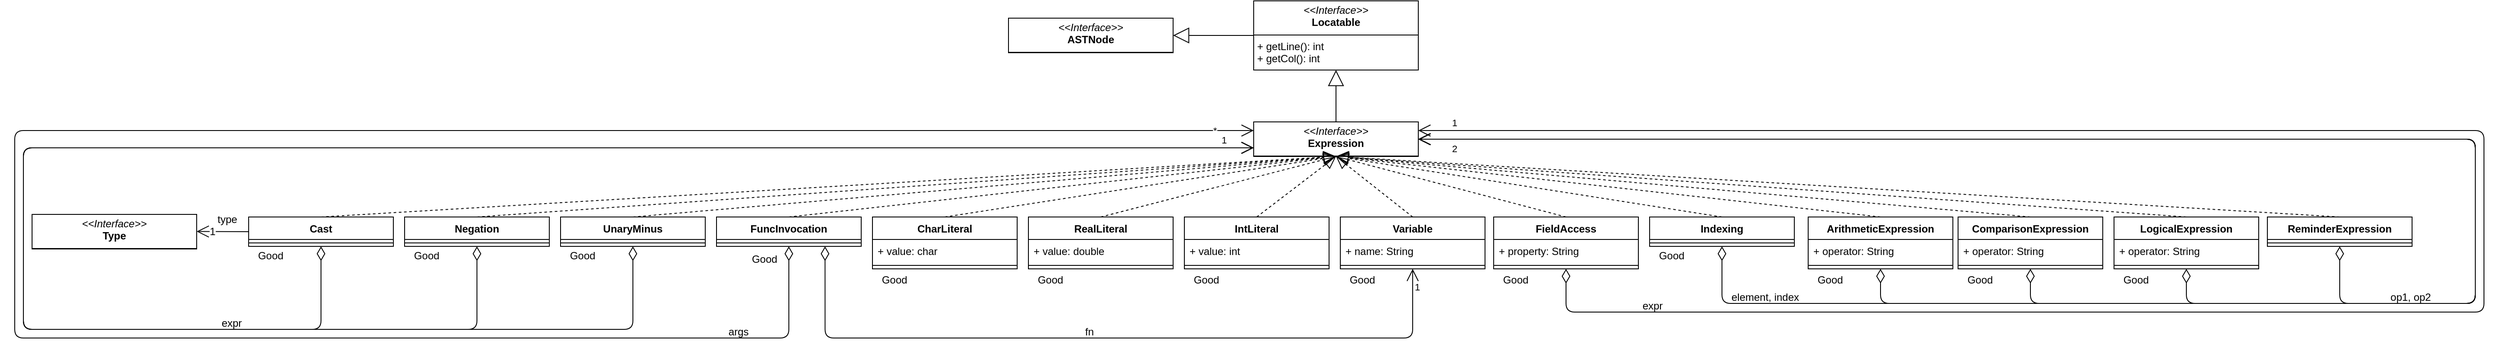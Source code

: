 <mxfile version="26.0.16">
  <diagram id="vZv2f6N4h2fVlUgS8-mH" name="Page-1">
    <mxGraphModel dx="3541" dy="2055" grid="1" gridSize="10" guides="1" tooltips="1" connect="1" arrows="1" fold="1" page="1" pageScale="1" pageWidth="827" pageHeight="1169" math="0" shadow="0">
      <root>
        <mxCell id="0" />
        <mxCell id="1" parent="0" />
        <mxCell id="reWRQmKxyJkvaZW5Zuav-1" value="IntLiteral" style="swimlane;fontStyle=1;align=center;verticalAlign=top;childLayout=stackLayout;horizontal=1;startSize=26;horizontalStack=0;resizeParent=1;resizeParentMax=0;resizeLast=0;collapsible=1;marginBottom=0;" parent="1" vertex="1">
          <mxGeometry x="140" y="170" width="167" height="60" as="geometry" />
        </mxCell>
        <mxCell id="reWRQmKxyJkvaZW5Zuav-2" value="+ value: int" style="text;strokeColor=none;fillColor=none;align=left;verticalAlign=top;spacingLeft=4;spacingRight=4;overflow=hidden;rotatable=0;points=[[0,0.5],[1,0.5]];portConstraint=eastwest;" parent="reWRQmKxyJkvaZW5Zuav-1" vertex="1">
          <mxGeometry y="26" width="167" height="26" as="geometry" />
        </mxCell>
        <mxCell id="reWRQmKxyJkvaZW5Zuav-3" value="" style="line;strokeWidth=1;fillColor=none;align=left;verticalAlign=middle;spacingTop=-1;spacingLeft=3;spacingRight=3;rotatable=0;labelPosition=right;points=[];portConstraint=eastwest;" parent="reWRQmKxyJkvaZW5Zuav-1" vertex="1">
          <mxGeometry y="52" width="167" height="8" as="geometry" />
        </mxCell>
        <mxCell id="reWRQmKxyJkvaZW5Zuav-5" value="Variable" style="swimlane;fontStyle=1;align=center;verticalAlign=top;childLayout=stackLayout;horizontal=1;startSize=26;horizontalStack=0;resizeParent=1;resizeParentMax=0;resizeLast=0;collapsible=1;marginBottom=0;" parent="1" vertex="1">
          <mxGeometry x="320" y="170" width="167" height="60" as="geometry" />
        </mxCell>
        <mxCell id="reWRQmKxyJkvaZW5Zuav-6" value="+ name: String" style="text;strokeColor=none;fillColor=none;align=left;verticalAlign=top;spacingLeft=4;spacingRight=4;overflow=hidden;rotatable=0;points=[[0,0.5],[1,0.5]];portConstraint=eastwest;" parent="reWRQmKxyJkvaZW5Zuav-5" vertex="1">
          <mxGeometry y="26" width="167" height="26" as="geometry" />
        </mxCell>
        <mxCell id="reWRQmKxyJkvaZW5Zuav-7" value="" style="line;strokeWidth=1;fillColor=none;align=left;verticalAlign=middle;spacingTop=-1;spacingLeft=3;spacingRight=3;rotatable=0;labelPosition=right;points=[];portConstraint=eastwest;" parent="reWRQmKxyJkvaZW5Zuav-5" vertex="1">
          <mxGeometry y="52" width="167" height="8" as="geometry" />
        </mxCell>
        <mxCell id="reWRQmKxyJkvaZW5Zuav-10" value="ArithmeticExpression" style="swimlane;fontStyle=1;align=center;verticalAlign=top;childLayout=stackLayout;horizontal=1;startSize=26;horizontalStack=0;resizeParent=1;resizeParentMax=0;resizeLast=0;collapsible=1;marginBottom=0;" parent="1" vertex="1">
          <mxGeometry x="860" y="170" width="167" height="60" as="geometry" />
        </mxCell>
        <mxCell id="reWRQmKxyJkvaZW5Zuav-11" value="+ operator: String" style="text;strokeColor=none;fillColor=none;align=left;verticalAlign=top;spacingLeft=4;spacingRight=4;overflow=hidden;rotatable=0;points=[[0,0.5],[1,0.5]];portConstraint=eastwest;" parent="reWRQmKxyJkvaZW5Zuav-10" vertex="1">
          <mxGeometry y="26" width="167" height="26" as="geometry" />
        </mxCell>
        <mxCell id="reWRQmKxyJkvaZW5Zuav-12" value="" style="line;strokeWidth=1;fillColor=none;align=left;verticalAlign=middle;spacingTop=-1;spacingLeft=3;spacingRight=3;rotatable=0;labelPosition=right;points=[];portConstraint=eastwest;" parent="reWRQmKxyJkvaZW5Zuav-10" vertex="1">
          <mxGeometry y="52" width="167" height="8" as="geometry" />
        </mxCell>
        <mxCell id="reWRQmKxyJkvaZW5Zuav-19" value="&lt;p style=&quot;margin:0px;margin-top:4px;text-align:center;&quot;&gt;&lt;i&gt;&amp;lt;&amp;lt;Interface&amp;gt;&amp;gt;&lt;/i&gt;&lt;br&gt;&lt;b&gt;Expression&lt;/b&gt;&lt;/p&gt;&lt;hr size=&quot;1&quot; style=&quot;border-style:solid;&quot;&gt;&lt;p style=&quot;margin:0px;margin-left:4px;&quot;&gt;&lt;br&gt;&lt;/p&gt;" style="verticalAlign=top;align=left;overflow=fill;html=1;whiteSpace=wrap;" parent="1" vertex="1">
          <mxGeometry x="220" y="60" width="190" height="40" as="geometry" />
        </mxCell>
        <mxCell id="reWRQmKxyJkvaZW5Zuav-21" value="" style="endArrow=block;dashed=1;endFill=0;endSize=12;html=1;entryX=0.5;entryY=1;entryDx=0;entryDy=0;exitX=0.5;exitY=0;exitDx=0;exitDy=0;" parent="1" source="reWRQmKxyJkvaZW5Zuav-1" target="reWRQmKxyJkvaZW5Zuav-19" edge="1">
          <mxGeometry width="160" relative="1" as="geometry">
            <mxPoint x="230" y="160" as="sourcePoint" />
            <mxPoint x="390" y="160" as="targetPoint" />
          </mxGeometry>
        </mxCell>
        <mxCell id="reWRQmKxyJkvaZW5Zuav-22" value="" style="endArrow=block;dashed=1;endFill=0;endSize=12;html=1;entryX=0.5;entryY=1;entryDx=0;entryDy=0;exitX=0.5;exitY=0;exitDx=0;exitDy=0;" parent="1" source="reWRQmKxyJkvaZW5Zuav-5" target="reWRQmKxyJkvaZW5Zuav-19" edge="1">
          <mxGeometry width="160" relative="1" as="geometry">
            <mxPoint x="274" y="290" as="sourcePoint" />
            <mxPoint x="385" y="110" as="targetPoint" />
          </mxGeometry>
        </mxCell>
        <mxCell id="reWRQmKxyJkvaZW5Zuav-23" value="" style="endArrow=block;dashed=1;endFill=0;endSize=12;html=1;entryX=0.5;entryY=1;entryDx=0;entryDy=0;exitX=0.5;exitY=0;exitDx=0;exitDy=0;" parent="1" source="reWRQmKxyJkvaZW5Zuav-10" target="reWRQmKxyJkvaZW5Zuav-19" edge="1">
          <mxGeometry width="160" relative="1" as="geometry">
            <mxPoint x="471" y="290" as="sourcePoint" />
            <mxPoint x="385" y="110" as="targetPoint" />
          </mxGeometry>
        </mxCell>
        <mxCell id="reWRQmKxyJkvaZW5Zuav-24" value="2" style="endArrow=open;html=1;endSize=12;startArrow=diamondThin;startSize=14;startFill=0;edgeStyle=orthogonalEdgeStyle;align=left;verticalAlign=bottom;exitX=0.5;exitY=1;exitDx=0;exitDy=0;entryX=1;entryY=0.5;entryDx=0;entryDy=0;" parent="1" source="reWRQmKxyJkvaZW5Zuav-10" target="reWRQmKxyJkvaZW5Zuav-19" edge="1">
          <mxGeometry x="0.966" y="20" relative="1" as="geometry">
            <mxPoint x="570" y="260" as="sourcePoint" />
            <mxPoint x="730" y="260" as="targetPoint" />
            <mxPoint as="offset" />
            <Array as="points">
              <mxPoint x="944" y="270" />
              <mxPoint x="1630" y="270" />
              <mxPoint x="1630" y="80" />
            </Array>
          </mxGeometry>
        </mxCell>
        <mxCell id="reWRQmKxyJkvaZW5Zuav-29" value="UnaryMinus" style="swimlane;fontStyle=1;align=center;verticalAlign=top;childLayout=stackLayout;horizontal=1;startSize=26;horizontalStack=0;resizeParent=1;resizeParentMax=0;resizeLast=0;collapsible=1;marginBottom=0;" parent="1" vertex="1">
          <mxGeometry x="-580" y="170" width="167" height="34" as="geometry" />
        </mxCell>
        <mxCell id="reWRQmKxyJkvaZW5Zuav-31" value="" style="line;strokeWidth=1;fillColor=none;align=left;verticalAlign=middle;spacingTop=-1;spacingLeft=3;spacingRight=3;rotatable=0;labelPosition=right;points=[];portConstraint=eastwest;" parent="reWRQmKxyJkvaZW5Zuav-29" vertex="1">
          <mxGeometry y="26" width="167" height="8" as="geometry" />
        </mxCell>
        <mxCell id="reWRQmKxyJkvaZW5Zuav-32" value="" style="endArrow=block;dashed=1;endFill=0;endSize=12;html=1;entryX=0.5;entryY=1;entryDx=0;entryDy=0;exitX=0.5;exitY=0;exitDx=0;exitDy=0;" parent="1" source="reWRQmKxyJkvaZW5Zuav-29" target="reWRQmKxyJkvaZW5Zuav-19" edge="1">
          <mxGeometry width="160" relative="1" as="geometry">
            <mxPoint x="234" y="180" as="sourcePoint" />
            <mxPoint x="414" y="110" as="targetPoint" />
          </mxGeometry>
        </mxCell>
        <mxCell id="reWRQmKxyJkvaZW5Zuav-33" value="1" style="endArrow=open;html=1;endSize=12;startArrow=diamondThin;startSize=14;startFill=0;edgeStyle=orthogonalEdgeStyle;align=left;verticalAlign=bottom;exitX=0.5;exitY=1;exitDx=0;exitDy=0;entryX=0;entryY=0.75;entryDx=0;entryDy=0;" parent="1" source="reWRQmKxyJkvaZW5Zuav-29" target="reWRQmKxyJkvaZW5Zuav-19" edge="1">
          <mxGeometry x="0.968" relative="1" as="geometry">
            <mxPoint x="41" y="230" as="sourcePoint" />
            <mxPoint x="200" y="80" as="targetPoint" />
            <mxPoint as="offset" />
            <Array as="points">
              <mxPoint x="-497" y="300" />
              <mxPoint x="-1200" y="300" />
              <mxPoint x="-1200" y="90" />
            </Array>
          </mxGeometry>
        </mxCell>
        <mxCell id="reWRQmKxyJkvaZW5Zuav-34" value="&lt;p style=&quot;margin:0px;margin-top:4px;text-align:center;&quot;&gt;&lt;i&gt;&amp;lt;&amp;lt;Interface&amp;gt;&amp;gt;&lt;/i&gt;&lt;br&gt;&lt;b&gt;ASTNode&lt;/b&gt;&lt;/p&gt;&lt;hr size=&quot;1&quot; style=&quot;border-style:solid;&quot;&gt;&lt;p style=&quot;margin:0px;margin-left:4px;&quot;&gt;&lt;br&gt;&lt;/p&gt;" style="verticalAlign=top;align=left;overflow=fill;html=1;whiteSpace=wrap;" parent="1" vertex="1">
          <mxGeometry x="-63" y="-60" width="190" height="40" as="geometry" />
        </mxCell>
        <mxCell id="reWRQmKxyJkvaZW5Zuav-36" value="" style="endArrow=block;endSize=16;endFill=0;html=1;entryX=1;entryY=0.5;entryDx=0;entryDy=0;exitX=0;exitY=0.5;exitDx=0;exitDy=0;" parent="1" source="reWRQmKxyJkvaZW5Zuav-40" target="reWRQmKxyJkvaZW5Zuav-34" edge="1">
          <mxGeometry width="160" relative="1" as="geometry">
            <mxPoint x="460" y="-40.34" as="sourcePoint" />
            <mxPoint x="620" y="-40.34" as="targetPoint" />
          </mxGeometry>
        </mxCell>
        <mxCell id="reWRQmKxyJkvaZW5Zuav-40" value="&lt;p style=&quot;margin:0px;margin-top:4px;text-align:center;&quot;&gt;&lt;i&gt;&amp;lt;&amp;lt;Interface&amp;gt;&amp;gt;&lt;/i&gt;&lt;br&gt;&lt;b&gt;Locatable&lt;/b&gt;&lt;/p&gt;&lt;div&gt;&lt;hr size=&quot;1&quot; style=&quot;border-style:solid;&quot;&gt;&lt;p style=&quot;margin:0px;margin-left:4px;&quot;&gt;+ getLine(): int&lt;/p&gt;&lt;p style=&quot;margin:0px;margin-left:4px;&quot;&gt;+ getCol(): int&lt;/p&gt;&lt;/div&gt;" style="verticalAlign=top;align=left;overflow=fill;html=1;whiteSpace=wrap;" parent="1" vertex="1">
          <mxGeometry x="220" y="-80" width="190" height="80" as="geometry" />
        </mxCell>
        <mxCell id="-1NXa6blrXkoFp0iWsaB-1" value="RealLiteral" style="swimlane;fontStyle=1;align=center;verticalAlign=top;childLayout=stackLayout;horizontal=1;startSize=26;horizontalStack=0;resizeParent=1;resizeParentMax=0;resizeLast=0;collapsible=1;marginBottom=0;" parent="1" vertex="1">
          <mxGeometry x="-40" y="170" width="167" height="60" as="geometry" />
        </mxCell>
        <mxCell id="-1NXa6blrXkoFp0iWsaB-2" value="+ value: double" style="text;strokeColor=none;fillColor=none;align=left;verticalAlign=top;spacingLeft=4;spacingRight=4;overflow=hidden;rotatable=0;points=[[0,0.5],[1,0.5]];portConstraint=eastwest;" parent="-1NXa6blrXkoFp0iWsaB-1" vertex="1">
          <mxGeometry y="26" width="167" height="26" as="geometry" />
        </mxCell>
        <mxCell id="-1NXa6blrXkoFp0iWsaB-3" value="" style="line;strokeWidth=1;fillColor=none;align=left;verticalAlign=middle;spacingTop=-1;spacingLeft=3;spacingRight=3;rotatable=0;labelPosition=right;points=[];portConstraint=eastwest;" parent="-1NXa6blrXkoFp0iWsaB-1" vertex="1">
          <mxGeometry y="52" width="167" height="8" as="geometry" />
        </mxCell>
        <mxCell id="-1NXa6blrXkoFp0iWsaB-4" value="FuncInvocation" style="swimlane;fontStyle=1;align=center;verticalAlign=top;childLayout=stackLayout;horizontal=1;startSize=26;horizontalStack=0;resizeParent=1;resizeParentMax=0;resizeLast=0;collapsible=1;marginBottom=0;" parent="1" vertex="1">
          <mxGeometry x="-400" y="170" width="167" height="34" as="geometry" />
        </mxCell>
        <mxCell id="-1NXa6blrXkoFp0iWsaB-6" value="" style="line;strokeWidth=1;fillColor=none;align=left;verticalAlign=middle;spacingTop=-1;spacingLeft=3;spacingRight=3;rotatable=0;labelPosition=right;points=[];portConstraint=eastwest;" parent="-1NXa6blrXkoFp0iWsaB-4" vertex="1">
          <mxGeometry y="26" width="167" height="8" as="geometry" />
        </mxCell>
        <mxCell id="-1NXa6blrXkoFp0iWsaB-7" value="CharLiteral" style="swimlane;fontStyle=1;align=center;verticalAlign=top;childLayout=stackLayout;horizontal=1;startSize=26;horizontalStack=0;resizeParent=1;resizeParentMax=0;resizeLast=0;collapsible=1;marginBottom=0;" parent="1" vertex="1">
          <mxGeometry x="-220" y="170" width="167" height="60" as="geometry" />
        </mxCell>
        <mxCell id="-1NXa6blrXkoFp0iWsaB-8" value="+ value: char" style="text;strokeColor=none;fillColor=none;align=left;verticalAlign=top;spacingLeft=4;spacingRight=4;overflow=hidden;rotatable=0;points=[[0,0.5],[1,0.5]];portConstraint=eastwest;" parent="-1NXa6blrXkoFp0iWsaB-7" vertex="1">
          <mxGeometry y="26" width="167" height="26" as="geometry" />
        </mxCell>
        <mxCell id="-1NXa6blrXkoFp0iWsaB-9" value="" style="line;strokeWidth=1;fillColor=none;align=left;verticalAlign=middle;spacingTop=-1;spacingLeft=3;spacingRight=3;rotatable=0;labelPosition=right;points=[];portConstraint=eastwest;" parent="-1NXa6blrXkoFp0iWsaB-7" vertex="1">
          <mxGeometry y="52" width="167" height="8" as="geometry" />
        </mxCell>
        <mxCell id="-1NXa6blrXkoFp0iWsaB-10" value="" style="endArrow=block;dashed=1;endFill=0;endSize=12;html=1;entryX=0.5;entryY=1;entryDx=0;entryDy=0;exitX=0.5;exitY=0;exitDx=0;exitDy=0;" parent="1" source="-1NXa6blrXkoFp0iWsaB-1" target="reWRQmKxyJkvaZW5Zuav-19" edge="1">
          <mxGeometry width="160" relative="1" as="geometry">
            <mxPoint x="234" y="180" as="sourcePoint" />
            <mxPoint x="325" y="110" as="targetPoint" />
          </mxGeometry>
        </mxCell>
        <mxCell id="-1NXa6blrXkoFp0iWsaB-11" value="" style="endArrow=block;dashed=1;endFill=0;endSize=12;html=1;entryX=0.5;entryY=1;entryDx=0;entryDy=0;exitX=0.5;exitY=0;exitDx=0;exitDy=0;" parent="1" source="-1NXa6blrXkoFp0iWsaB-7" target="reWRQmKxyJkvaZW5Zuav-19" edge="1">
          <mxGeometry width="160" relative="1" as="geometry">
            <mxPoint x="54" y="180" as="sourcePoint" />
            <mxPoint x="325" y="110" as="targetPoint" />
          </mxGeometry>
        </mxCell>
        <mxCell id="-1NXa6blrXkoFp0iWsaB-12" value="" style="endArrow=block;dashed=1;endFill=0;endSize=12;html=1;entryX=0.5;entryY=1;entryDx=0;entryDy=0;exitX=0.5;exitY=0;exitDx=0;exitDy=0;" parent="1" source="-1NXa6blrXkoFp0iWsaB-4" target="reWRQmKxyJkvaZW5Zuav-19" edge="1">
          <mxGeometry width="160" relative="1" as="geometry">
            <mxPoint x="-126" y="180" as="sourcePoint" />
            <mxPoint x="325" y="110" as="targetPoint" />
          </mxGeometry>
        </mxCell>
        <mxCell id="-1NXa6blrXkoFp0iWsaB-13" value="ComparisonExpression" style="swimlane;fontStyle=1;align=center;verticalAlign=top;childLayout=stackLayout;horizontal=1;startSize=26;horizontalStack=0;resizeParent=1;resizeParentMax=0;resizeLast=0;collapsible=1;marginBottom=0;" parent="1" vertex="1">
          <mxGeometry x="1033" y="170" width="167" height="60" as="geometry" />
        </mxCell>
        <mxCell id="-1NXa6blrXkoFp0iWsaB-14" value="+ operator: String" style="text;strokeColor=none;fillColor=none;align=left;verticalAlign=top;spacingLeft=4;spacingRight=4;overflow=hidden;rotatable=0;points=[[0,0.5],[1,0.5]];portConstraint=eastwest;" parent="-1NXa6blrXkoFp0iWsaB-13" vertex="1">
          <mxGeometry y="26" width="167" height="26" as="geometry" />
        </mxCell>
        <mxCell id="-1NXa6blrXkoFp0iWsaB-15" value="" style="line;strokeWidth=1;fillColor=none;align=left;verticalAlign=middle;spacingTop=-1;spacingLeft=3;spacingRight=3;rotatable=0;labelPosition=right;points=[];portConstraint=eastwest;" parent="-1NXa6blrXkoFp0iWsaB-13" vertex="1">
          <mxGeometry y="52" width="167" height="8" as="geometry" />
        </mxCell>
        <mxCell id="-1NXa6blrXkoFp0iWsaB-16" value="" style="endArrow=block;dashed=1;endFill=0;endSize=12;html=1;entryX=0.5;entryY=1;entryDx=0;entryDy=0;exitX=0.5;exitY=0;exitDx=0;exitDy=0;" parent="1" source="-1NXa6blrXkoFp0iWsaB-13" target="reWRQmKxyJkvaZW5Zuav-19" edge="1">
          <mxGeometry width="160" relative="1" as="geometry">
            <mxPoint x="591" y="180" as="sourcePoint" />
            <mxPoint x="325" y="110" as="targetPoint" />
          </mxGeometry>
        </mxCell>
        <mxCell id="-1NXa6blrXkoFp0iWsaB-17" value="LogicalExpression" style="swimlane;fontStyle=1;align=center;verticalAlign=top;childLayout=stackLayout;horizontal=1;startSize=26;horizontalStack=0;resizeParent=1;resizeParentMax=0;resizeLast=0;collapsible=1;marginBottom=0;" parent="1" vertex="1">
          <mxGeometry x="1213" y="170" width="167" height="60" as="geometry" />
        </mxCell>
        <mxCell id="-1NXa6blrXkoFp0iWsaB-18" value="+ operator: String" style="text;strokeColor=none;fillColor=none;align=left;verticalAlign=top;spacingLeft=4;spacingRight=4;overflow=hidden;rotatable=0;points=[[0,0.5],[1,0.5]];portConstraint=eastwest;" parent="-1NXa6blrXkoFp0iWsaB-17" vertex="1">
          <mxGeometry y="26" width="167" height="26" as="geometry" />
        </mxCell>
        <mxCell id="-1NXa6blrXkoFp0iWsaB-19" value="" style="line;strokeWidth=1;fillColor=none;align=left;verticalAlign=middle;spacingTop=-1;spacingLeft=3;spacingRight=3;rotatable=0;labelPosition=right;points=[];portConstraint=eastwest;" parent="-1NXa6blrXkoFp0iWsaB-17" vertex="1">
          <mxGeometry y="52" width="167" height="8" as="geometry" />
        </mxCell>
        <mxCell id="-1NXa6blrXkoFp0iWsaB-21" value="Negation" style="swimlane;fontStyle=1;align=center;verticalAlign=top;childLayout=stackLayout;horizontal=1;startSize=26;horizontalStack=0;resizeParent=1;resizeParentMax=0;resizeLast=0;collapsible=1;marginBottom=0;" parent="1" vertex="1">
          <mxGeometry x="-760" y="170" width="167" height="34" as="geometry" />
        </mxCell>
        <mxCell id="-1NXa6blrXkoFp0iWsaB-22" value="" style="line;strokeWidth=1;fillColor=none;align=left;verticalAlign=middle;spacingTop=-1;spacingLeft=3;spacingRight=3;rotatable=0;labelPosition=right;points=[];portConstraint=eastwest;" parent="-1NXa6blrXkoFp0iWsaB-21" vertex="1">
          <mxGeometry y="26" width="167" height="8" as="geometry" />
        </mxCell>
        <mxCell id="-1NXa6blrXkoFp0iWsaB-24" value="" style="endArrow=open;html=1;endSize=12;startArrow=diamondThin;startSize=14;startFill=0;edgeStyle=orthogonalEdgeStyle;align=left;verticalAlign=bottom;exitX=0.5;exitY=1;exitDx=0;exitDy=0;entryX=0;entryY=0.25;entryDx=0;entryDy=0;" parent="1" source="-1NXa6blrXkoFp0iWsaB-4" target="reWRQmKxyJkvaZW5Zuav-19" edge="1">
          <mxGeometry x="0.871" y="-10" relative="1" as="geometry">
            <mxPoint x="-486" y="214" as="sourcePoint" />
            <mxPoint x="230" y="90" as="targetPoint" />
            <mxPoint as="offset" />
            <Array as="points">
              <mxPoint x="-317" y="310" />
              <mxPoint x="-1210" y="310" />
              <mxPoint x="-1210" y="70" />
            </Array>
          </mxGeometry>
        </mxCell>
        <mxCell id="-1NXa6blrXkoFp0iWsaB-25" value="*" style="edgeLabel;html=1;align=center;verticalAlign=middle;resizable=0;points=[];" parent="-1NXa6blrXkoFp0iWsaB-24" vertex="1" connectable="0">
          <mxGeometry x="0.899" y="1" relative="1" as="geometry">
            <mxPoint x="90" y="1" as="offset" />
          </mxGeometry>
        </mxCell>
        <mxCell id="-1NXa6blrXkoFp0iWsaB-26" value="" style="endArrow=open;html=1;endSize=12;startArrow=diamondThin;startSize=14;startFill=0;edgeStyle=orthogonalEdgeStyle;align=left;verticalAlign=bottom;exitX=0.5;exitY=1;exitDx=0;exitDy=0;entryX=1;entryY=0.5;entryDx=0;entryDy=0;" parent="1" source="-1NXa6blrXkoFp0iWsaB-13" target="reWRQmKxyJkvaZW5Zuav-19" edge="1">
          <mxGeometry x="0.875" y="10" relative="1" as="geometry">
            <mxPoint x="591" y="240" as="sourcePoint" />
            <mxPoint x="420" y="90" as="targetPoint" />
            <mxPoint as="offset" />
            <Array as="points">
              <mxPoint x="1117" y="270" />
              <mxPoint x="1630" y="270" />
              <mxPoint x="1630" y="80" />
            </Array>
          </mxGeometry>
        </mxCell>
        <mxCell id="-1NXa6blrXkoFp0iWsaB-29" value="" style="endArrow=open;html=1;endSize=12;startArrow=diamondThin;startSize=14;startFill=0;edgeStyle=orthogonalEdgeStyle;align=left;verticalAlign=bottom;exitX=0.5;exitY=1;exitDx=0;exitDy=0;entryX=1;entryY=0.5;entryDx=0;entryDy=0;" parent="1" source="-1NXa6blrXkoFp0iWsaB-17" target="reWRQmKxyJkvaZW5Zuav-19" edge="1">
          <mxGeometry x="0.875" y="10" relative="1" as="geometry">
            <mxPoint x="591" y="240" as="sourcePoint" />
            <mxPoint x="420" y="90" as="targetPoint" />
            <mxPoint as="offset" />
            <Array as="points">
              <mxPoint x="1297" y="270" />
              <mxPoint x="1630" y="270" />
              <mxPoint x="1630" y="80" />
            </Array>
          </mxGeometry>
        </mxCell>
        <mxCell id="-1NXa6blrXkoFp0iWsaB-30" value="" style="endArrow=block;dashed=1;endFill=0;endSize=12;html=1;entryX=0.5;entryY=1;entryDx=0;entryDy=0;exitX=0.5;exitY=0;exitDx=0;exitDy=0;" parent="1" source="-1NXa6blrXkoFp0iWsaB-17" target="reWRQmKxyJkvaZW5Zuav-19" edge="1">
          <mxGeometry width="160" relative="1" as="geometry">
            <mxPoint x="763" y="180" as="sourcePoint" />
            <mxPoint x="325" y="110" as="targetPoint" />
          </mxGeometry>
        </mxCell>
        <mxCell id="-1NXa6blrXkoFp0iWsaB-33" value="" style="endArrow=open;html=1;endSize=12;startArrow=diamondThin;startSize=14;startFill=0;edgeStyle=orthogonalEdgeStyle;align=left;verticalAlign=bottom;exitX=0.5;exitY=1;exitDx=0;exitDy=0;entryX=0;entryY=0.75;entryDx=0;entryDy=0;" parent="1" source="-1NXa6blrXkoFp0iWsaB-21" target="reWRQmKxyJkvaZW5Zuav-19" edge="1">
          <mxGeometry x="0.871" y="-10" relative="1" as="geometry">
            <mxPoint x="-306" y="240" as="sourcePoint" />
            <mxPoint x="230" y="80" as="targetPoint" />
            <mxPoint as="offset" />
            <Array as="points">
              <mxPoint x="-677" y="300" />
              <mxPoint x="-1200" y="300" />
              <mxPoint x="-1200" y="90" />
            </Array>
          </mxGeometry>
        </mxCell>
        <mxCell id="-1NXa6blrXkoFp0iWsaB-35" value="" style="endArrow=block;dashed=1;endFill=0;endSize=12;html=1;entryX=0.5;entryY=1;entryDx=0;entryDy=0;exitX=0.5;exitY=0;exitDx=0;exitDy=0;" parent="1" source="-1NXa6blrXkoFp0iWsaB-21" target="reWRQmKxyJkvaZW5Zuav-19" edge="1">
          <mxGeometry width="160" relative="1" as="geometry">
            <mxPoint x="-487" y="180" as="sourcePoint" />
            <mxPoint x="325" y="110" as="targetPoint" />
          </mxGeometry>
        </mxCell>
        <mxCell id="-1NXa6blrXkoFp0iWsaB-36" value="Cast" style="swimlane;fontStyle=1;align=center;verticalAlign=top;childLayout=stackLayout;horizontal=1;startSize=26;horizontalStack=0;resizeParent=1;resizeParentMax=0;resizeLast=0;collapsible=1;marginBottom=0;" parent="1" vertex="1">
          <mxGeometry x="-940" y="170" width="167" height="34" as="geometry" />
        </mxCell>
        <mxCell id="-1NXa6blrXkoFp0iWsaB-37" value="" style="line;strokeWidth=1;fillColor=none;align=left;verticalAlign=middle;spacingTop=-1;spacingLeft=3;spacingRight=3;rotatable=0;labelPosition=right;points=[];portConstraint=eastwest;" parent="-1NXa6blrXkoFp0iWsaB-36" vertex="1">
          <mxGeometry y="26" width="167" height="8" as="geometry" />
        </mxCell>
        <mxCell id="-1NXa6blrXkoFp0iWsaB-38" value="" style="endArrow=block;dashed=1;endFill=0;endSize=12;html=1;entryX=0.5;entryY=1;entryDx=0;entryDy=0;exitX=0.5;exitY=0;exitDx=0;exitDy=0;" parent="1" source="-1NXa6blrXkoFp0iWsaB-36" target="reWRQmKxyJkvaZW5Zuav-19" edge="1">
          <mxGeometry width="160" relative="1" as="geometry">
            <mxPoint x="-667" y="180" as="sourcePoint" />
            <mxPoint x="325" y="110" as="targetPoint" />
          </mxGeometry>
        </mxCell>
        <mxCell id="-1NXa6blrXkoFp0iWsaB-39" value="" style="endArrow=open;html=1;endSize=12;startArrow=diamondThin;startSize=14;startFill=0;edgeStyle=orthogonalEdgeStyle;align=left;verticalAlign=bottom;exitX=0.5;exitY=1;exitDx=0;exitDy=0;entryX=0;entryY=0.75;entryDx=0;entryDy=0;" parent="1" source="-1NXa6blrXkoFp0iWsaB-36" target="reWRQmKxyJkvaZW5Zuav-19" edge="1">
          <mxGeometry x="0.871" y="-10" relative="1" as="geometry">
            <mxPoint x="-666" y="214" as="sourcePoint" />
            <mxPoint x="230" y="100" as="targetPoint" />
            <mxPoint as="offset" />
            <Array as="points">
              <mxPoint x="-857" y="300" />
              <mxPoint x="-1200" y="300" />
              <mxPoint x="-1200" y="90" />
            </Array>
          </mxGeometry>
        </mxCell>
        <mxCell id="tR2Q2163pN9dM4ZVq8OJ-2" value="FieldAccess" style="swimlane;fontStyle=1;align=center;verticalAlign=top;childLayout=stackLayout;horizontal=1;startSize=26;horizontalStack=0;resizeParent=1;resizeParentMax=0;resizeLast=0;collapsible=1;marginBottom=0;" parent="1" vertex="1">
          <mxGeometry x="497" y="170" width="167" height="60" as="geometry" />
        </mxCell>
        <mxCell id="YeqxWMtWmUDFQ8BwOmE7-13" value="+ property: String" style="text;strokeColor=none;fillColor=none;align=left;verticalAlign=top;spacingLeft=4;spacingRight=4;overflow=hidden;rotatable=0;points=[[0,0.5],[1,0.5]];portConstraint=eastwest;" parent="tR2Q2163pN9dM4ZVq8OJ-2" vertex="1">
          <mxGeometry y="26" width="167" height="26" as="geometry" />
        </mxCell>
        <mxCell id="tR2Q2163pN9dM4ZVq8OJ-3" value="" style="line;strokeWidth=1;fillColor=none;align=left;verticalAlign=middle;spacingTop=-1;spacingLeft=3;spacingRight=3;rotatable=0;labelPosition=right;points=[];portConstraint=eastwest;" parent="tR2Q2163pN9dM4ZVq8OJ-2" vertex="1">
          <mxGeometry y="52" width="167" height="8" as="geometry" />
        </mxCell>
        <mxCell id="tR2Q2163pN9dM4ZVq8OJ-6" value="&lt;p style=&quot;margin:0px;margin-top:4px;text-align:center;&quot;&gt;&lt;i&gt;&amp;lt;&amp;lt;Interface&amp;gt;&amp;gt;&lt;/i&gt;&lt;br&gt;&lt;b&gt;Type&lt;/b&gt;&lt;/p&gt;&lt;hr size=&quot;1&quot; style=&quot;border-style:solid;&quot;&gt;&lt;p style=&quot;margin:0px;margin-left:4px;&quot;&gt;&lt;br&gt;&lt;/p&gt;" style="verticalAlign=top;align=left;overflow=fill;html=1;whiteSpace=wrap;" parent="1" vertex="1">
          <mxGeometry x="-1190" y="167" width="190" height="40" as="geometry" />
        </mxCell>
        <mxCell id="tR2Q2163pN9dM4ZVq8OJ-7" value="" style="endArrow=open;endFill=1;endSize=12;html=1;exitX=0;exitY=0.5;exitDx=0;exitDy=0;" parent="1" source="-1NXa6blrXkoFp0iWsaB-36" edge="1">
          <mxGeometry width="160" relative="1" as="geometry">
            <mxPoint x="-970" y="186.76" as="sourcePoint" />
            <mxPoint x="-1000" y="186.76" as="targetPoint" />
            <Array as="points">
              <mxPoint x="-1000" y="186.76" />
            </Array>
          </mxGeometry>
        </mxCell>
        <mxCell id="tR2Q2163pN9dM4ZVq8OJ-8" value="1" style="edgeLabel;html=1;align=center;verticalAlign=middle;resizable=0;points=[];fontSize=12;" parent="tR2Q2163pN9dM4ZVq8OJ-7" connectable="0" vertex="1">
          <mxGeometry x="0.416" y="-2" relative="1" as="geometry">
            <mxPoint y="2" as="offset" />
          </mxGeometry>
        </mxCell>
        <mxCell id="tR2Q2163pN9dM4ZVq8OJ-9" value="Indexing" style="swimlane;fontStyle=1;align=center;verticalAlign=top;childLayout=stackLayout;horizontal=1;startSize=26;horizontalStack=0;resizeParent=1;resizeParentMax=0;resizeLast=0;collapsible=1;marginBottom=0;" parent="1" vertex="1">
          <mxGeometry x="677" y="170" width="167" height="34" as="geometry" />
        </mxCell>
        <mxCell id="tR2Q2163pN9dM4ZVq8OJ-10" value="" style="line;strokeWidth=1;fillColor=none;align=left;verticalAlign=middle;spacingTop=-1;spacingLeft=3;spacingRight=3;rotatable=0;labelPosition=right;points=[];portConstraint=eastwest;" parent="tR2Q2163pN9dM4ZVq8OJ-9" vertex="1">
          <mxGeometry y="26" width="167" height="8" as="geometry" />
        </mxCell>
        <mxCell id="tR2Q2163pN9dM4ZVq8OJ-13" value="" style="endArrow=block;dashed=1;endFill=0;endSize=12;html=1;entryX=0.5;entryY=1;entryDx=0;entryDy=0;exitX=0.5;exitY=0;exitDx=0;exitDy=0;" parent="1" source="tR2Q2163pN9dM4ZVq8OJ-9" target="reWRQmKxyJkvaZW5Zuav-19" edge="1">
          <mxGeometry width="160" relative="1" as="geometry">
            <mxPoint x="944" y="180" as="sourcePoint" />
            <mxPoint x="325" y="110" as="targetPoint" />
          </mxGeometry>
        </mxCell>
        <mxCell id="tR2Q2163pN9dM4ZVq8OJ-14" value="" style="endArrow=block;dashed=1;endFill=0;endSize=12;html=1;entryX=0.5;entryY=1;entryDx=0;entryDy=0;exitX=0.5;exitY=0;exitDx=0;exitDy=0;" parent="1" source="tR2Q2163pN9dM4ZVq8OJ-2" target="reWRQmKxyJkvaZW5Zuav-19" edge="1">
          <mxGeometry width="160" relative="1" as="geometry">
            <mxPoint x="1304" y="180" as="sourcePoint" />
            <mxPoint x="325" y="110" as="targetPoint" />
          </mxGeometry>
        </mxCell>
        <mxCell id="YeqxWMtWmUDFQ8BwOmE7-1" value="Good" style="text;html=1;align=center;verticalAlign=middle;resizable=0;points=[];autosize=1;strokeColor=none;fillColor=none;" parent="1" vertex="1">
          <mxGeometry x="860" y="228" width="50" height="30" as="geometry" />
        </mxCell>
        <mxCell id="YeqxWMtWmUDFQ8BwOmE7-2" value="Good" style="text;html=1;align=center;verticalAlign=middle;resizable=0;points=[];autosize=1;strokeColor=none;fillColor=none;" parent="1" vertex="1">
          <mxGeometry x="1033" y="228" width="50" height="30" as="geometry" />
        </mxCell>
        <mxCell id="YeqxWMtWmUDFQ8BwOmE7-3" value="Good" style="text;html=1;align=center;verticalAlign=middle;resizable=0;points=[];autosize=1;strokeColor=none;fillColor=none;" parent="1" vertex="1">
          <mxGeometry x="1213" y="228" width="50" height="30" as="geometry" />
        </mxCell>
        <mxCell id="YeqxWMtWmUDFQ8BwOmE7-5" value="Good" style="text;html=1;align=center;verticalAlign=middle;resizable=0;points=[];autosize=1;strokeColor=none;fillColor=none;" parent="1" vertex="1">
          <mxGeometry x="-220" y="228" width="50" height="30" as="geometry" />
        </mxCell>
        <mxCell id="YeqxWMtWmUDFQ8BwOmE7-6" value="Good" style="text;html=1;align=center;verticalAlign=middle;resizable=0;points=[];autosize=1;strokeColor=none;fillColor=none;" parent="1" vertex="1">
          <mxGeometry x="-40" y="228" width="50" height="30" as="geometry" />
        </mxCell>
        <mxCell id="YeqxWMtWmUDFQ8BwOmE7-7" value="Good" style="text;html=1;align=center;verticalAlign=middle;resizable=0;points=[];autosize=1;strokeColor=none;fillColor=none;" parent="1" vertex="1">
          <mxGeometry x="140" y="228" width="50" height="30" as="geometry" />
        </mxCell>
        <mxCell id="YeqxWMtWmUDFQ8BwOmE7-8" value="1" style="endArrow=open;html=1;endSize=12;startArrow=diamondThin;startSize=14;startFill=0;edgeStyle=orthogonalEdgeStyle;align=left;verticalAlign=bottom;exitX=0.75;exitY=1;exitDx=0;exitDy=0;entryX=0.5;entryY=1;entryDx=0;entryDy=0;" parent="1" source="-1NXa6blrXkoFp0iWsaB-4" target="reWRQmKxyJkvaZW5Zuav-5" edge="1">
          <mxGeometry x="0.931" relative="1" as="geometry">
            <mxPoint x="50" y="460" as="sourcePoint" />
            <mxPoint x="210" y="460" as="targetPoint" />
            <mxPoint as="offset" />
            <Array as="points">
              <mxPoint x="-275" y="310" />
              <mxPoint x="404" y="310" />
            </Array>
          </mxGeometry>
        </mxCell>
        <mxCell id="YeqxWMtWmUDFQ8BwOmE7-9" value="fn" style="text;html=1;align=center;verticalAlign=middle;resizable=0;points=[];autosize=1;strokeColor=none;fillColor=none;" parent="1" vertex="1">
          <mxGeometry x="15" y="288" width="30" height="30" as="geometry" />
        </mxCell>
        <mxCell id="YeqxWMtWmUDFQ8BwOmE7-10" value="args" style="text;html=1;align=center;verticalAlign=middle;resizable=0;points=[];autosize=1;strokeColor=none;fillColor=none;" parent="1" vertex="1">
          <mxGeometry x="-400" y="288" width="50" height="30" as="geometry" />
        </mxCell>
        <mxCell id="YeqxWMtWmUDFQ8BwOmE7-11" value="Good" style="text;html=1;align=center;verticalAlign=middle;resizable=0;points=[];autosize=1;strokeColor=none;fillColor=none;" parent="1" vertex="1">
          <mxGeometry x="-370" y="204" width="50" height="30" as="geometry" />
        </mxCell>
        <mxCell id="YeqxWMtWmUDFQ8BwOmE7-12" value="1" style="endArrow=open;html=1;endSize=12;startArrow=diamondThin;startSize=14;startFill=0;edgeStyle=orthogonalEdgeStyle;align=left;verticalAlign=bottom;exitX=0.5;exitY=1;exitDx=0;exitDy=0;entryX=1;entryY=0.25;entryDx=0;entryDy=0;" parent="1" source="tR2Q2163pN9dM4ZVq8OJ-2" target="reWRQmKxyJkvaZW5Zuav-19" edge="1">
          <mxGeometry x="0.971" relative="1" as="geometry">
            <mxPoint x="954" y="240" as="sourcePoint" />
            <mxPoint x="420" y="90" as="targetPoint" />
            <mxPoint as="offset" />
            <Array as="points">
              <mxPoint x="581" y="280" />
              <mxPoint x="1640" y="280" />
              <mxPoint x="1640" y="70" />
            </Array>
          </mxGeometry>
        </mxCell>
        <mxCell id="YeqxWMtWmUDFQ8BwOmE7-14" value="Good" style="text;html=1;align=center;verticalAlign=middle;resizable=0;points=[];autosize=1;strokeColor=none;fillColor=none;" parent="1" vertex="1">
          <mxGeometry x="497" y="228" width="50" height="30" as="geometry" />
        </mxCell>
        <mxCell id="YeqxWMtWmUDFQ8BwOmE7-17" value="expr" style="text;html=1;align=center;verticalAlign=middle;resizable=0;points=[];autosize=1;strokeColor=none;fillColor=none;" parent="1" vertex="1">
          <mxGeometry x="655" y="258" width="50" height="30" as="geometry" />
        </mxCell>
        <mxCell id="YeqxWMtWmUDFQ8BwOmE7-18" value="op1, op2" style="text;html=1;align=center;verticalAlign=middle;resizable=0;points=[];autosize=1;strokeColor=none;fillColor=none;" parent="1" vertex="1">
          <mxGeometry x="1520" y="248" width="70" height="30" as="geometry" />
        </mxCell>
        <mxCell id="YeqxWMtWmUDFQ8BwOmE7-19" value="type" style="text;html=1;align=center;verticalAlign=middle;resizable=0;points=[];autosize=1;strokeColor=none;fillColor=none;" parent="1" vertex="1">
          <mxGeometry x="-990" y="158" width="50" height="30" as="geometry" />
        </mxCell>
        <mxCell id="YeqxWMtWmUDFQ8BwOmE7-20" value="Good" style="text;html=1;align=center;verticalAlign=middle;resizable=0;points=[];autosize=1;strokeColor=none;fillColor=none;" parent="1" vertex="1">
          <mxGeometry x="-940" y="200" width="50" height="30" as="geometry" />
        </mxCell>
        <mxCell id="YeqxWMtWmUDFQ8BwOmE7-21" value="expr" style="text;html=1;align=center;verticalAlign=middle;resizable=0;points=[];autosize=1;strokeColor=none;fillColor=none;" parent="1" vertex="1">
          <mxGeometry x="-985" y="278" width="50" height="30" as="geometry" />
        </mxCell>
        <mxCell id="YeqxWMtWmUDFQ8BwOmE7-24" value="Good" style="text;html=1;align=center;verticalAlign=middle;resizable=0;points=[];autosize=1;strokeColor=none;fillColor=none;" parent="1" vertex="1">
          <mxGeometry x="-760" y="200" width="50" height="30" as="geometry" />
        </mxCell>
        <mxCell id="YeqxWMtWmUDFQ8BwOmE7-25" value="Good" style="text;html=1;align=center;verticalAlign=middle;resizable=0;points=[];autosize=1;strokeColor=none;fillColor=none;" parent="1" vertex="1">
          <mxGeometry x="-580" y="200" width="50" height="30" as="geometry" />
        </mxCell>
        <mxCell id="YeqxWMtWmUDFQ8BwOmE7-26" value="Good" style="text;html=1;align=center;verticalAlign=middle;resizable=0;points=[];autosize=1;strokeColor=none;fillColor=none;" parent="1" vertex="1">
          <mxGeometry x="320" y="228" width="50" height="30" as="geometry" />
        </mxCell>
        <mxCell id="YeqxWMtWmUDFQ8BwOmE7-27" value="" style="endArrow=open;html=1;endSize=12;startArrow=diamondThin;startSize=14;startFill=0;edgeStyle=orthogonalEdgeStyle;align=left;verticalAlign=bottom;exitX=0.5;exitY=1;exitDx=0;exitDy=0;entryX=1;entryY=0.5;entryDx=0;entryDy=0;" parent="1" source="tR2Q2163pN9dM4ZVq8OJ-9" target="reWRQmKxyJkvaZW5Zuav-19" edge="1">
          <mxGeometry x="0.971" relative="1" as="geometry">
            <mxPoint x="591" y="240" as="sourcePoint" />
            <mxPoint x="420" y="80" as="targetPoint" />
            <mxPoint as="offset" />
            <Array as="points">
              <mxPoint x="761" y="270" />
              <mxPoint x="1630" y="270" />
              <mxPoint x="1630" y="80" />
            </Array>
          </mxGeometry>
        </mxCell>
        <mxCell id="YeqxWMtWmUDFQ8BwOmE7-29" value="Good" style="text;html=1;align=center;verticalAlign=middle;resizable=0;points=[];autosize=1;strokeColor=none;fillColor=none;" parent="1" vertex="1">
          <mxGeometry x="677" y="200" width="50" height="30" as="geometry" />
        </mxCell>
        <mxCell id="YeqxWMtWmUDFQ8BwOmE7-35" value="" style="endArrow=block;endSize=16;endFill=0;html=1;exitX=0.5;exitY=0;exitDx=0;exitDy=0;entryX=0.5;entryY=1;entryDx=0;entryDy=0;" parent="1" source="reWRQmKxyJkvaZW5Zuav-19" target="reWRQmKxyJkvaZW5Zuav-40" edge="1">
          <mxGeometry width="160" relative="1" as="geometry">
            <mxPoint x="230" y="-30" as="sourcePoint" />
            <mxPoint x="270" y="10" as="targetPoint" />
          </mxGeometry>
        </mxCell>
        <mxCell id="8xyn-nE2qud7wVknJzES-1" value="element, index" style="text;html=1;align=center;verticalAlign=middle;resizable=0;points=[];autosize=1;strokeColor=none;fillColor=none;" parent="1" vertex="1">
          <mxGeometry x="760" y="248" width="100" height="30" as="geometry" />
        </mxCell>
        <mxCell id="ERiZhy42fiornabKKQ_O-1" value="ReminderExpression" style="swimlane;fontStyle=1;align=center;verticalAlign=top;childLayout=stackLayout;horizontal=1;startSize=26;horizontalStack=0;resizeParent=1;resizeParentMax=0;resizeLast=0;collapsible=1;marginBottom=0;" parent="1" vertex="1">
          <mxGeometry x="1390" y="170" width="167" height="34" as="geometry" />
        </mxCell>
        <mxCell id="ERiZhy42fiornabKKQ_O-3" value="" style="line;strokeWidth=1;fillColor=none;align=left;verticalAlign=middle;spacingTop=-1;spacingLeft=3;spacingRight=3;rotatable=0;labelPosition=right;points=[];portConstraint=eastwest;" parent="ERiZhy42fiornabKKQ_O-1" vertex="1">
          <mxGeometry y="26" width="167" height="8" as="geometry" />
        </mxCell>
        <mxCell id="ERiZhy42fiornabKKQ_O-4" value="" style="endArrow=block;dashed=1;endFill=0;endSize=12;html=1;entryX=0.5;entryY=1;entryDx=0;entryDy=0;exitX=0.5;exitY=0;exitDx=0;exitDy=0;" parent="1" source="ERiZhy42fiornabKKQ_O-1" target="reWRQmKxyJkvaZW5Zuav-19" edge="1">
          <mxGeometry width="160" relative="1" as="geometry">
            <mxPoint x="1307" y="180" as="sourcePoint" />
            <mxPoint x="325" y="110" as="targetPoint" />
          </mxGeometry>
        </mxCell>
        <mxCell id="ERiZhy42fiornabKKQ_O-5" value="" style="endArrow=open;html=1;endSize=12;startArrow=diamondThin;startSize=14;startFill=0;edgeStyle=orthogonalEdgeStyle;align=left;verticalAlign=bottom;exitX=0.5;exitY=1;exitDx=0;exitDy=0;entryX=1;entryY=0.5;entryDx=0;entryDy=0;" parent="1" source="ERiZhy42fiornabKKQ_O-1" target="reWRQmKxyJkvaZW5Zuav-19" edge="1">
          <mxGeometry x="0.875" y="10" relative="1" as="geometry">
            <mxPoint x="1307" y="240" as="sourcePoint" />
            <mxPoint x="420" y="90" as="targetPoint" />
            <mxPoint as="offset" />
            <Array as="points">
              <mxPoint x="1474" y="270" />
              <mxPoint x="1630" y="270" />
              <mxPoint x="1630" y="80" />
            </Array>
          </mxGeometry>
        </mxCell>
      </root>
    </mxGraphModel>
  </diagram>
</mxfile>
